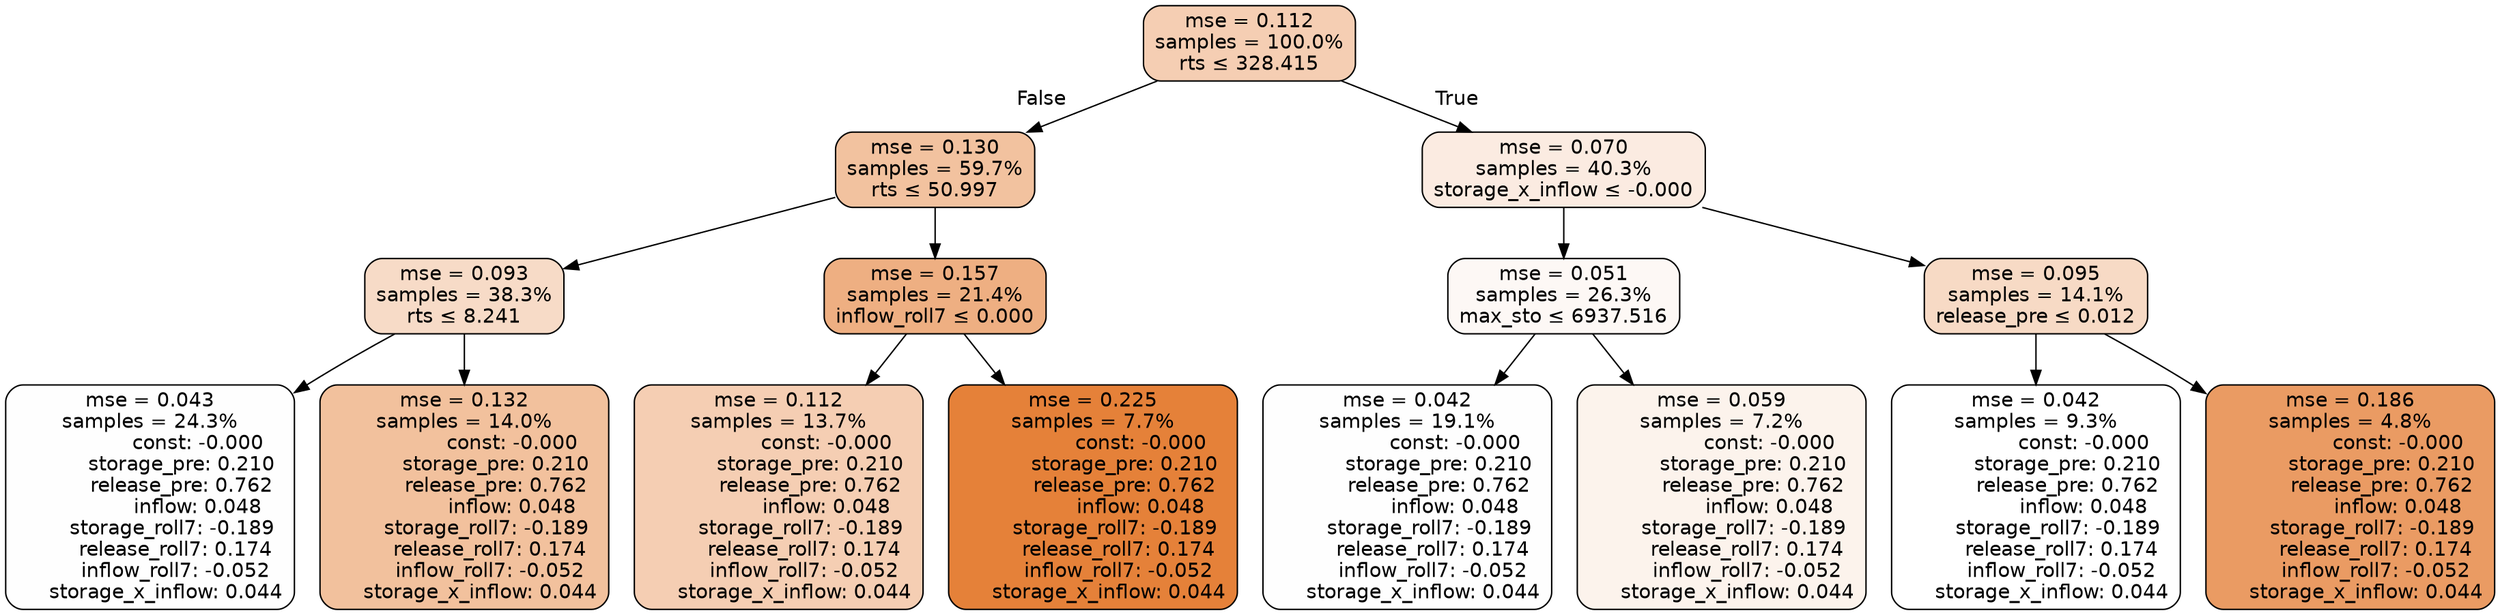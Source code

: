 digraph tree {
node [shape=rectangle, style="filled, rounded", color="black", fontname=helvetica] ;
edge [fontname=helvetica] ;
	"0" [label="mse = 0.112
samples = 100.0%
rts &le; 328.415", fillcolor="#f5ceb3"]
	"1" [label="mse = 0.130
samples = 59.7%
rts &le; 50.997", fillcolor="#f2c29f"]
	"2" [label="mse = 0.093
samples = 38.3%
rts &le; 8.241", fillcolor="#f7dbc7"]
	"3" [label="mse = 0.043
samples = 24.3%
               const: -0.000
          storage_pre: 0.210
          release_pre: 0.762
               inflow: 0.048
       storage_roll7: -0.189
        release_roll7: 0.174
        inflow_roll7: -0.052
     storage_x_inflow: 0.044", fillcolor="#fefefe"]
	"4" [label="mse = 0.132
samples = 14.0%
               const: -0.000
          storage_pre: 0.210
          release_pre: 0.762
               inflow: 0.048
       storage_roll7: -0.189
        release_roll7: 0.174
        inflow_roll7: -0.052
     storage_x_inflow: 0.044", fillcolor="#f2c19d"]
	"5" [label="mse = 0.157
samples = 21.4%
inflow_roll7 &le; 0.000", fillcolor="#eeaf82"]
	"6" [label="mse = 0.112
samples = 13.7%
               const: -0.000
          storage_pre: 0.210
          release_pre: 0.762
               inflow: 0.048
       storage_roll7: -0.189
        release_roll7: 0.174
        inflow_roll7: -0.052
     storage_x_inflow: 0.044", fillcolor="#f5ceb3"]
	"7" [label="mse = 0.225
samples = 7.7%
               const: -0.000
          storage_pre: 0.210
          release_pre: 0.762
               inflow: 0.048
       storage_roll7: -0.189
        release_roll7: 0.174
        inflow_roll7: -0.052
     storage_x_inflow: 0.044", fillcolor="#e58139"]
	"8" [label="mse = 0.070
samples = 40.3%
storage_x_inflow &le; -0.000", fillcolor="#fbebe1"]
	"9" [label="mse = 0.051
samples = 26.3%
max_sto &le; 6937.516", fillcolor="#fdf8f5"]
	"10" [label="mse = 0.042
samples = 19.1%
               const: -0.000
          storage_pre: 0.210
          release_pre: 0.762
               inflow: 0.048
       storage_roll7: -0.189
        release_roll7: 0.174
        inflow_roll7: -0.052
     storage_x_inflow: 0.044", fillcolor="#fefefe"]
	"11" [label="mse = 0.059
samples = 7.2%
               const: -0.000
          storage_pre: 0.210
          release_pre: 0.762
               inflow: 0.048
       storage_roll7: -0.189
        release_roll7: 0.174
        inflow_roll7: -0.052
     storage_x_inflow: 0.044", fillcolor="#fcf3ec"]
	"12" [label="mse = 0.095
samples = 14.1%
release_pre &le; 0.012", fillcolor="#f7dac5"]
	"13" [label="mse = 0.042
samples = 9.3%
               const: -0.000
          storage_pre: 0.210
          release_pre: 0.762
               inflow: 0.048
       storage_roll7: -0.189
        release_roll7: 0.174
        inflow_roll7: -0.052
     storage_x_inflow: 0.044", fillcolor="#ffffff"]
	"14" [label="mse = 0.186
samples = 4.8%
               const: -0.000
          storage_pre: 0.210
          release_pre: 0.762
               inflow: 0.048
       storage_roll7: -0.189
        release_roll7: 0.174
        inflow_roll7: -0.052
     storage_x_inflow: 0.044", fillcolor="#ea9b63"]

	"0" -> "1" [labeldistance=2.5, labelangle=45, headlabel="False"]
	"1" -> "2"
	"2" -> "3"
	"2" -> "4"
	"1" -> "5"
	"5" -> "6"
	"5" -> "7"
	"0" -> "8" [labeldistance=2.5, labelangle=-45, headlabel="True"]
	"8" -> "9"
	"9" -> "10"
	"9" -> "11"
	"8" -> "12"
	"12" -> "13"
	"12" -> "14"
}